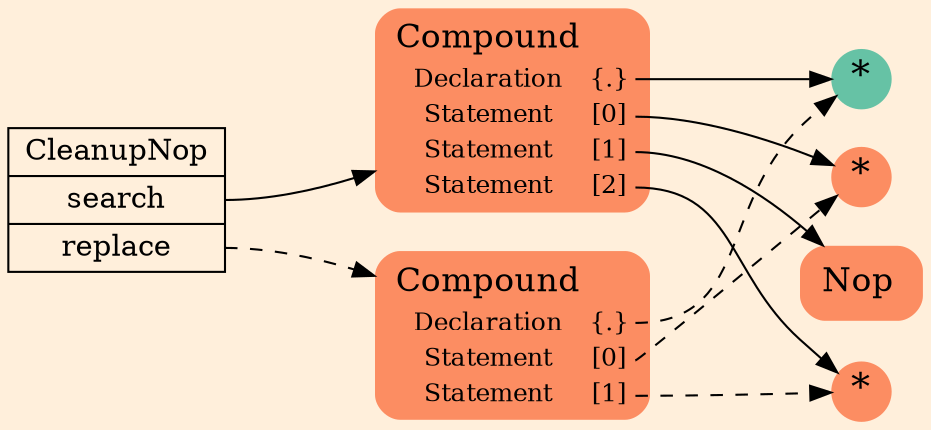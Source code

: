 digraph Inferno {
graph [
rankdir = "LR"
ranksep = 1.0
size = "14,20"
bgcolor = antiquewhite1
color = black
fontcolor = black
];
node [
];
"CR#P50-0" [
shape = "record"
fillcolor = antiquewhite1
label = "<fixed> CleanupNop | <port0> search | <port1> replace"
style = "filled"
fontsize = "14"
color = black
fontcolor = black
];
"#B-2-864" [
shape = "plaintext"
fillcolor = "/set28/2"
label = <<TABLE BORDER="0" CELLBORDER="0" CELLSPACING="0">
 <TR>
  <TD><FONT POINT-SIZE="16.0">Compound</FONT></TD>
  <TD></TD>
 </TR>
 <TR>
  <TD>Declaration</TD>
  <TD PORT="port0">{.}</TD>
 </TR>
 <TR>
  <TD>Statement</TD>
  <TD PORT="port1">[0]</TD>
 </TR>
 <TR>
  <TD>Statement</TD>
  <TD PORT="port2">[1]</TD>
 </TR>
 <TR>
  <TD>Statement</TD>
  <TD PORT="port3">[2]</TD>
 </TR>
</TABLE>>
style = "rounded,filled"
fontsize = "12"
];
"#B-2-867" [
shape = "circle"
fillcolor = "/set28/1"
label = <*>
style = "filled"
fontsize = "18"
penwidth = 0.0
fixedsize = true
width = 0.4
height = 0.4
];
"#B-2-868" [
shape = "circle"
fillcolor = "/set28/2"
label = <*>
style = "filled"
fontsize = "18"
penwidth = 0.0
fixedsize = true
width = 0.4
height = 0.4
];
"#B-2-866" [
shape = "plaintext"
fillcolor = "/set28/2"
label = <<TABLE BORDER="0" CELLBORDER="0" CELLSPACING="0">
 <TR>
  <TD><FONT POINT-SIZE="16.0">Nop</FONT></TD>
  <TD></TD>
 </TR>
</TABLE>>
style = "rounded,filled"
fontsize = "12"
];
"#B-2-869" [
shape = "circle"
fillcolor = "/set28/2"
label = <*>
style = "filled"
fontsize = "18"
penwidth = 0.0
fixedsize = true
width = 0.4
height = 0.4
];
"#B-2-865" [
shape = "plaintext"
fillcolor = "/set28/2"
label = <<TABLE BORDER="0" CELLBORDER="0" CELLSPACING="0">
 <TR>
  <TD><FONT POINT-SIZE="16.0">Compound</FONT></TD>
  <TD></TD>
 </TR>
 <TR>
  <TD>Declaration</TD>
  <TD PORT="port0">{.}</TD>
 </TR>
 <TR>
  <TD>Statement</TD>
  <TD PORT="port1">[0]</TD>
 </TR>
 <TR>
  <TD>Statement</TD>
  <TD PORT="port2">[1]</TD>
 </TR>
</TABLE>>
style = "rounded,filled"
fontsize = "12"
];
"CR#P50-0":port0 -> "#B-2-864" [style="solid"
color = black
fontcolor = black
];
"CR#P50-0":port1 -> "#B-2-865" [style="dashed"
color = black
fontcolor = black
];
"#B-2-864":port0 -> "#B-2-867" [style="solid"
color = black
fontcolor = black
];
"#B-2-864":port1 -> "#B-2-868" [style="solid"
color = black
fontcolor = black
];
"#B-2-864":port2 -> "#B-2-866" [style="solid"
color = black
fontcolor = black
];
"#B-2-864":port3 -> "#B-2-869" [style="solid"
color = black
fontcolor = black
];
"#B-2-865":port0 -> "#B-2-867" [style="dashed"
color = black
fontcolor = black
];
"#B-2-865":port1 -> "#B-2-868" [style="dashed"
color = black
fontcolor = black
];
"#B-2-865":port2 -> "#B-2-869" [style="dashed"
color = black
fontcolor = black
];
}
